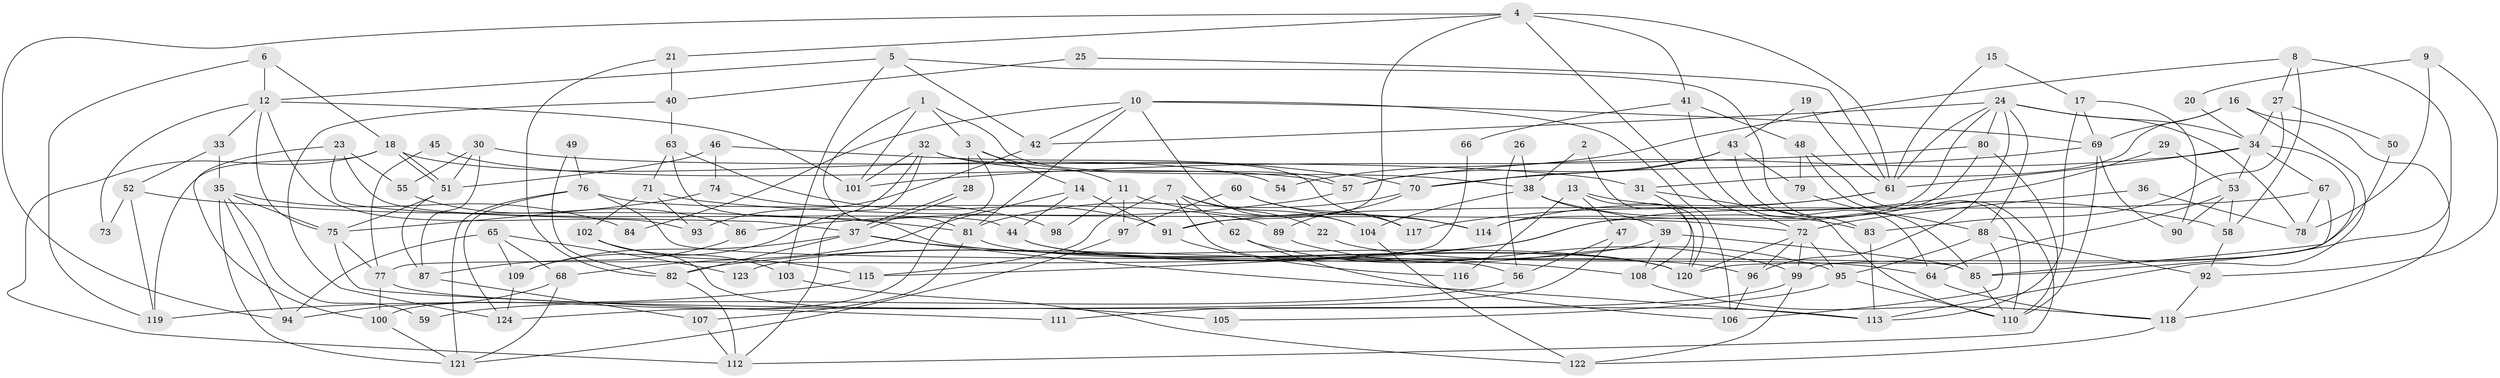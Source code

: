 // coarse degree distribution, {12: 0.03225806451612903, 9: 0.04838709677419355, 10: 0.04838709677419355, 4: 0.16129032258064516, 5: 0.0967741935483871, 7: 0.12903225806451613, 3: 0.11290322580645161, 6: 0.08064516129032258, 2: 0.1935483870967742, 8: 0.08064516129032258, 14: 0.016129032258064516}
// Generated by graph-tools (version 1.1) at 2025/43/03/06/25 01:43:20]
// undirected, 124 vertices, 248 edges
graph export_dot {
graph [start="1"]
  node [color=gray90,style=filled];
  1;
  2;
  3;
  4;
  5;
  6;
  7;
  8;
  9;
  10;
  11;
  12;
  13;
  14;
  15;
  16;
  17;
  18;
  19;
  20;
  21;
  22;
  23;
  24;
  25;
  26;
  27;
  28;
  29;
  30;
  31;
  32;
  33;
  34;
  35;
  36;
  37;
  38;
  39;
  40;
  41;
  42;
  43;
  44;
  45;
  46;
  47;
  48;
  49;
  50;
  51;
  52;
  53;
  54;
  55;
  56;
  57;
  58;
  59;
  60;
  61;
  62;
  63;
  64;
  65;
  66;
  67;
  68;
  69;
  70;
  71;
  72;
  73;
  74;
  75;
  76;
  77;
  78;
  79;
  80;
  81;
  82;
  83;
  84;
  85;
  86;
  87;
  88;
  89;
  90;
  91;
  92;
  93;
  94;
  95;
  96;
  97;
  98;
  99;
  100;
  101;
  102;
  103;
  104;
  105;
  106;
  107;
  108;
  109;
  110;
  111;
  112;
  113;
  114;
  115;
  116;
  117;
  118;
  119;
  120;
  121;
  122;
  123;
  124;
  1 -- 101;
  1 -- 81;
  1 -- 3;
  1 -- 57;
  2 -- 38;
  2 -- 120;
  3 -- 100;
  3 -- 11;
  3 -- 14;
  3 -- 28;
  4 -- 91;
  4 -- 21;
  4 -- 41;
  4 -- 61;
  4 -- 72;
  4 -- 94;
  5 -- 103;
  5 -- 42;
  5 -- 12;
  5 -- 85;
  6 -- 18;
  6 -- 119;
  6 -- 12;
  7 -- 62;
  7 -- 104;
  7 -- 22;
  7 -- 56;
  7 -- 115;
  8 -- 27;
  8 -- 85;
  8 -- 54;
  8 -- 58;
  9 -- 78;
  9 -- 92;
  9 -- 20;
  10 -- 42;
  10 -- 69;
  10 -- 81;
  10 -- 84;
  10 -- 104;
  10 -- 106;
  11 -- 114;
  11 -- 97;
  11 -- 98;
  12 -- 33;
  12 -- 73;
  12 -- 75;
  12 -- 93;
  12 -- 101;
  13 -- 58;
  13 -- 120;
  13 -- 47;
  13 -- 116;
  14 -- 44;
  14 -- 68;
  14 -- 91;
  15 -- 17;
  15 -- 61;
  16 -- 31;
  16 -- 69;
  16 -- 113;
  16 -- 118;
  17 -- 113;
  17 -- 90;
  17 -- 69;
  18 -- 112;
  18 -- 51;
  18 -- 51;
  18 -- 54;
  18 -- 119;
  19 -- 61;
  19 -- 43;
  20 -- 34;
  21 -- 82;
  21 -- 40;
  22 -- 64;
  23 -- 100;
  23 -- 55;
  23 -- 37;
  23 -- 44;
  24 -- 88;
  24 -- 34;
  24 -- 42;
  24 -- 61;
  24 -- 78;
  24 -- 80;
  24 -- 96;
  24 -- 114;
  25 -- 61;
  25 -- 40;
  26 -- 56;
  26 -- 38;
  27 -- 34;
  27 -- 83;
  27 -- 50;
  28 -- 37;
  28 -- 37;
  29 -- 53;
  29 -- 82;
  30 -- 51;
  30 -- 87;
  30 -- 31;
  30 -- 55;
  31 -- 108;
  31 -- 110;
  32 -- 101;
  32 -- 117;
  32 -- 38;
  32 -- 109;
  32 -- 112;
  33 -- 52;
  33 -- 35;
  34 -- 53;
  34 -- 61;
  34 -- 57;
  34 -- 67;
  34 -- 99;
  35 -- 94;
  35 -- 59;
  35 -- 75;
  35 -- 84;
  35 -- 121;
  36 -- 78;
  36 -- 72;
  37 -- 82;
  37 -- 108;
  37 -- 109;
  37 -- 113;
  38 -- 104;
  38 -- 39;
  38 -- 83;
  39 -- 85;
  39 -- 108;
  39 -- 123;
  40 -- 63;
  40 -- 124;
  41 -- 83;
  41 -- 48;
  41 -- 66;
  42 -- 93;
  43 -- 79;
  43 -- 57;
  43 -- 64;
  43 -- 70;
  44 -- 120;
  44 -- 96;
  45 -- 77;
  45 -- 57;
  46 -- 51;
  46 -- 70;
  46 -- 74;
  47 -- 124;
  47 -- 56;
  48 -- 110;
  48 -- 79;
  48 -- 112;
  49 -- 76;
  49 -- 82;
  50 -- 120;
  51 -- 75;
  51 -- 87;
  52 -- 81;
  52 -- 119;
  52 -- 73;
  53 -- 64;
  53 -- 58;
  53 -- 90;
  55 -- 86;
  56 -- 59;
  57 -- 86;
  58 -- 92;
  60 -- 97;
  60 -- 114;
  60 -- 117;
  61 -- 114;
  61 -- 117;
  62 -- 99;
  62 -- 106;
  63 -- 91;
  63 -- 120;
  63 -- 71;
  64 -- 118;
  65 -- 109;
  65 -- 68;
  65 -- 94;
  65 -- 123;
  66 -- 77;
  67 -- 85;
  67 -- 78;
  67 -- 91;
  68 -- 94;
  68 -- 121;
  69 -- 110;
  69 -- 70;
  69 -- 90;
  70 -- 81;
  70 -- 89;
  71 -- 72;
  71 -- 93;
  71 -- 102;
  72 -- 96;
  72 -- 95;
  72 -- 99;
  72 -- 120;
  74 -- 75;
  74 -- 98;
  75 -- 77;
  75 -- 111;
  76 -- 85;
  76 -- 121;
  76 -- 89;
  76 -- 124;
  77 -- 113;
  77 -- 100;
  79 -- 88;
  80 -- 110;
  80 -- 101;
  80 -- 115;
  81 -- 107;
  81 -- 120;
  82 -- 112;
  83 -- 113;
  85 -- 110;
  86 -- 87;
  87 -- 107;
  88 -- 95;
  88 -- 106;
  88 -- 92;
  89 -- 95;
  91 -- 116;
  92 -- 118;
  95 -- 105;
  95 -- 110;
  96 -- 106;
  97 -- 121;
  99 -- 111;
  99 -- 122;
  100 -- 121;
  102 -- 115;
  102 -- 103;
  102 -- 105;
  103 -- 122;
  104 -- 122;
  107 -- 112;
  108 -- 118;
  109 -- 124;
  115 -- 119;
  118 -- 122;
}
